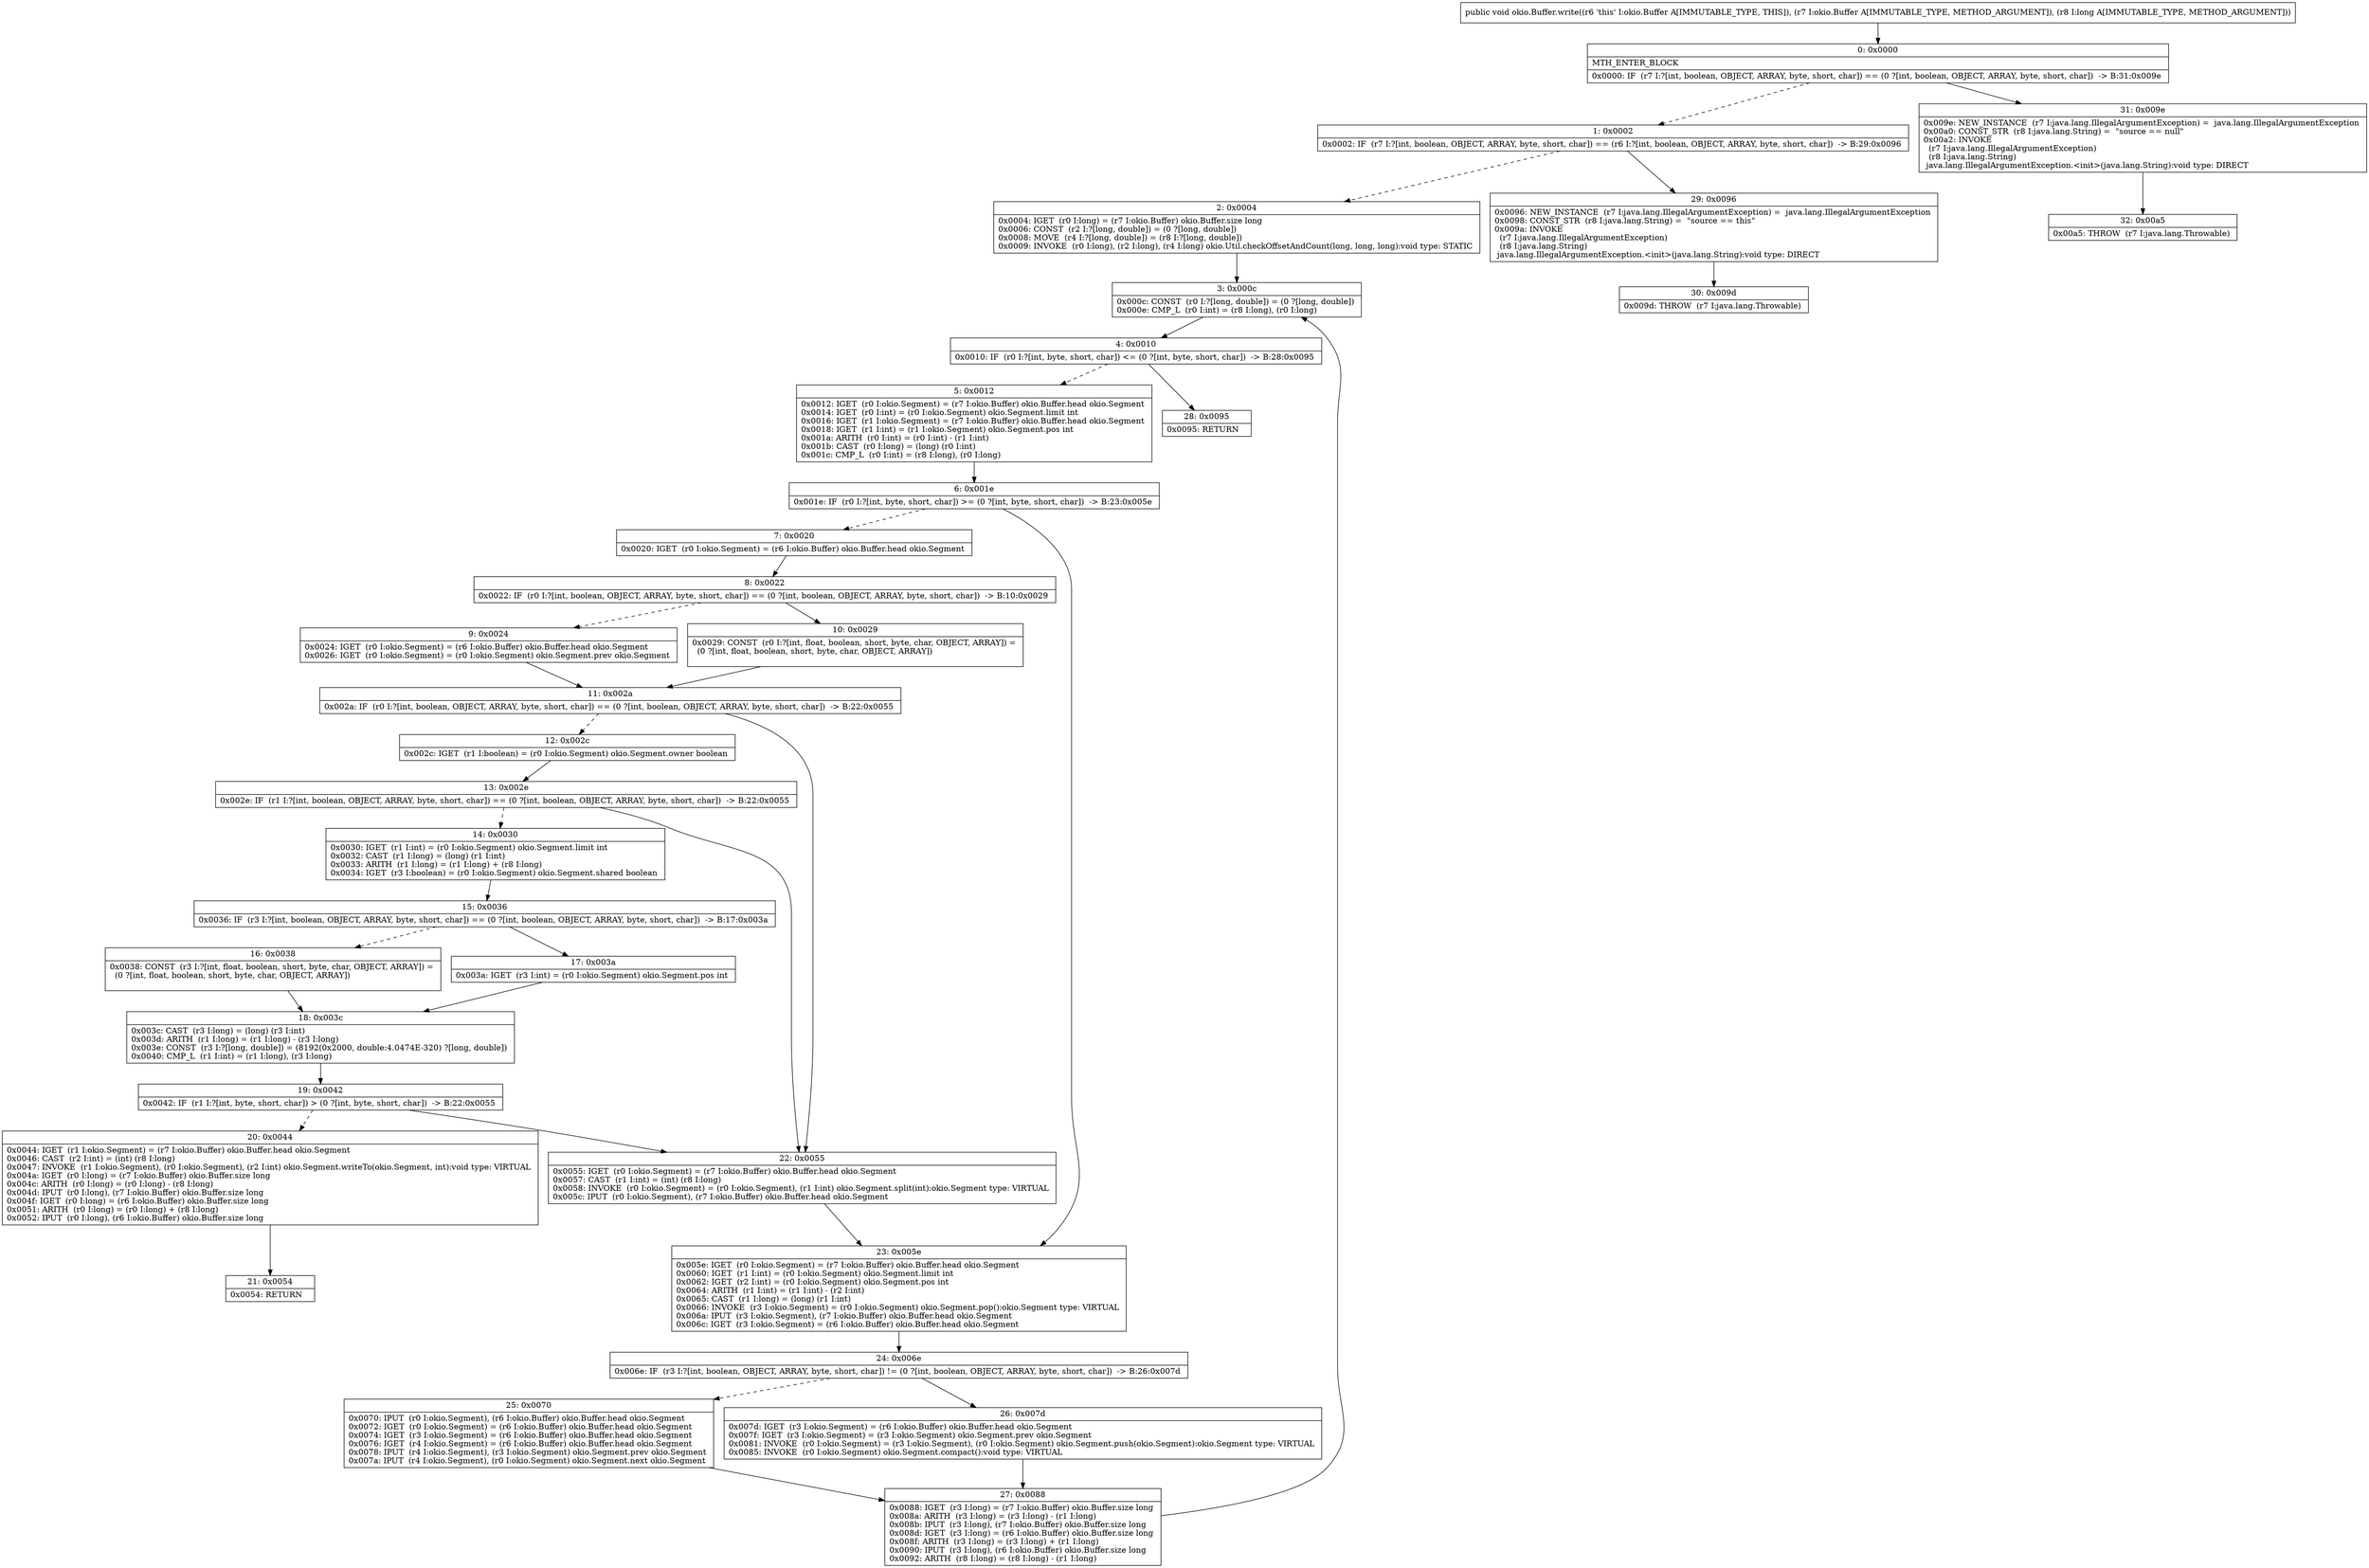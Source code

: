 digraph "CFG forokio.Buffer.write(Lokio\/Buffer;J)V" {
Node_0 [shape=record,label="{0\:\ 0x0000|MTH_ENTER_BLOCK\l|0x0000: IF  (r7 I:?[int, boolean, OBJECT, ARRAY, byte, short, char]) == (0 ?[int, boolean, OBJECT, ARRAY, byte, short, char])  \-\> B:31:0x009e \l}"];
Node_1 [shape=record,label="{1\:\ 0x0002|0x0002: IF  (r7 I:?[int, boolean, OBJECT, ARRAY, byte, short, char]) == (r6 I:?[int, boolean, OBJECT, ARRAY, byte, short, char])  \-\> B:29:0x0096 \l}"];
Node_2 [shape=record,label="{2\:\ 0x0004|0x0004: IGET  (r0 I:long) = (r7 I:okio.Buffer) okio.Buffer.size long \l0x0006: CONST  (r2 I:?[long, double]) = (0 ?[long, double]) \l0x0008: MOVE  (r4 I:?[long, double]) = (r8 I:?[long, double]) \l0x0009: INVOKE  (r0 I:long), (r2 I:long), (r4 I:long) okio.Util.checkOffsetAndCount(long, long, long):void type: STATIC \l}"];
Node_3 [shape=record,label="{3\:\ 0x000c|0x000c: CONST  (r0 I:?[long, double]) = (0 ?[long, double]) \l0x000e: CMP_L  (r0 I:int) = (r8 I:long), (r0 I:long) \l}"];
Node_4 [shape=record,label="{4\:\ 0x0010|0x0010: IF  (r0 I:?[int, byte, short, char]) \<= (0 ?[int, byte, short, char])  \-\> B:28:0x0095 \l}"];
Node_5 [shape=record,label="{5\:\ 0x0012|0x0012: IGET  (r0 I:okio.Segment) = (r7 I:okio.Buffer) okio.Buffer.head okio.Segment \l0x0014: IGET  (r0 I:int) = (r0 I:okio.Segment) okio.Segment.limit int \l0x0016: IGET  (r1 I:okio.Segment) = (r7 I:okio.Buffer) okio.Buffer.head okio.Segment \l0x0018: IGET  (r1 I:int) = (r1 I:okio.Segment) okio.Segment.pos int \l0x001a: ARITH  (r0 I:int) = (r0 I:int) \- (r1 I:int) \l0x001b: CAST  (r0 I:long) = (long) (r0 I:int) \l0x001c: CMP_L  (r0 I:int) = (r8 I:long), (r0 I:long) \l}"];
Node_6 [shape=record,label="{6\:\ 0x001e|0x001e: IF  (r0 I:?[int, byte, short, char]) \>= (0 ?[int, byte, short, char])  \-\> B:23:0x005e \l}"];
Node_7 [shape=record,label="{7\:\ 0x0020|0x0020: IGET  (r0 I:okio.Segment) = (r6 I:okio.Buffer) okio.Buffer.head okio.Segment \l}"];
Node_8 [shape=record,label="{8\:\ 0x0022|0x0022: IF  (r0 I:?[int, boolean, OBJECT, ARRAY, byte, short, char]) == (0 ?[int, boolean, OBJECT, ARRAY, byte, short, char])  \-\> B:10:0x0029 \l}"];
Node_9 [shape=record,label="{9\:\ 0x0024|0x0024: IGET  (r0 I:okio.Segment) = (r6 I:okio.Buffer) okio.Buffer.head okio.Segment \l0x0026: IGET  (r0 I:okio.Segment) = (r0 I:okio.Segment) okio.Segment.prev okio.Segment \l}"];
Node_10 [shape=record,label="{10\:\ 0x0029|0x0029: CONST  (r0 I:?[int, float, boolean, short, byte, char, OBJECT, ARRAY]) = \l  (0 ?[int, float, boolean, short, byte, char, OBJECT, ARRAY])\l \l}"];
Node_11 [shape=record,label="{11\:\ 0x002a|0x002a: IF  (r0 I:?[int, boolean, OBJECT, ARRAY, byte, short, char]) == (0 ?[int, boolean, OBJECT, ARRAY, byte, short, char])  \-\> B:22:0x0055 \l}"];
Node_12 [shape=record,label="{12\:\ 0x002c|0x002c: IGET  (r1 I:boolean) = (r0 I:okio.Segment) okio.Segment.owner boolean \l}"];
Node_13 [shape=record,label="{13\:\ 0x002e|0x002e: IF  (r1 I:?[int, boolean, OBJECT, ARRAY, byte, short, char]) == (0 ?[int, boolean, OBJECT, ARRAY, byte, short, char])  \-\> B:22:0x0055 \l}"];
Node_14 [shape=record,label="{14\:\ 0x0030|0x0030: IGET  (r1 I:int) = (r0 I:okio.Segment) okio.Segment.limit int \l0x0032: CAST  (r1 I:long) = (long) (r1 I:int) \l0x0033: ARITH  (r1 I:long) = (r1 I:long) + (r8 I:long) \l0x0034: IGET  (r3 I:boolean) = (r0 I:okio.Segment) okio.Segment.shared boolean \l}"];
Node_15 [shape=record,label="{15\:\ 0x0036|0x0036: IF  (r3 I:?[int, boolean, OBJECT, ARRAY, byte, short, char]) == (0 ?[int, boolean, OBJECT, ARRAY, byte, short, char])  \-\> B:17:0x003a \l}"];
Node_16 [shape=record,label="{16\:\ 0x0038|0x0038: CONST  (r3 I:?[int, float, boolean, short, byte, char, OBJECT, ARRAY]) = \l  (0 ?[int, float, boolean, short, byte, char, OBJECT, ARRAY])\l \l}"];
Node_17 [shape=record,label="{17\:\ 0x003a|0x003a: IGET  (r3 I:int) = (r0 I:okio.Segment) okio.Segment.pos int \l}"];
Node_18 [shape=record,label="{18\:\ 0x003c|0x003c: CAST  (r3 I:long) = (long) (r3 I:int) \l0x003d: ARITH  (r1 I:long) = (r1 I:long) \- (r3 I:long) \l0x003e: CONST  (r3 I:?[long, double]) = (8192(0x2000, double:4.0474E\-320) ?[long, double]) \l0x0040: CMP_L  (r1 I:int) = (r1 I:long), (r3 I:long) \l}"];
Node_19 [shape=record,label="{19\:\ 0x0042|0x0042: IF  (r1 I:?[int, byte, short, char]) \> (0 ?[int, byte, short, char])  \-\> B:22:0x0055 \l}"];
Node_20 [shape=record,label="{20\:\ 0x0044|0x0044: IGET  (r1 I:okio.Segment) = (r7 I:okio.Buffer) okio.Buffer.head okio.Segment \l0x0046: CAST  (r2 I:int) = (int) (r8 I:long) \l0x0047: INVOKE  (r1 I:okio.Segment), (r0 I:okio.Segment), (r2 I:int) okio.Segment.writeTo(okio.Segment, int):void type: VIRTUAL \l0x004a: IGET  (r0 I:long) = (r7 I:okio.Buffer) okio.Buffer.size long \l0x004c: ARITH  (r0 I:long) = (r0 I:long) \- (r8 I:long) \l0x004d: IPUT  (r0 I:long), (r7 I:okio.Buffer) okio.Buffer.size long \l0x004f: IGET  (r0 I:long) = (r6 I:okio.Buffer) okio.Buffer.size long \l0x0051: ARITH  (r0 I:long) = (r0 I:long) + (r8 I:long) \l0x0052: IPUT  (r0 I:long), (r6 I:okio.Buffer) okio.Buffer.size long \l}"];
Node_21 [shape=record,label="{21\:\ 0x0054|0x0054: RETURN   \l}"];
Node_22 [shape=record,label="{22\:\ 0x0055|0x0055: IGET  (r0 I:okio.Segment) = (r7 I:okio.Buffer) okio.Buffer.head okio.Segment \l0x0057: CAST  (r1 I:int) = (int) (r8 I:long) \l0x0058: INVOKE  (r0 I:okio.Segment) = (r0 I:okio.Segment), (r1 I:int) okio.Segment.split(int):okio.Segment type: VIRTUAL \l0x005c: IPUT  (r0 I:okio.Segment), (r7 I:okio.Buffer) okio.Buffer.head okio.Segment \l}"];
Node_23 [shape=record,label="{23\:\ 0x005e|0x005e: IGET  (r0 I:okio.Segment) = (r7 I:okio.Buffer) okio.Buffer.head okio.Segment \l0x0060: IGET  (r1 I:int) = (r0 I:okio.Segment) okio.Segment.limit int \l0x0062: IGET  (r2 I:int) = (r0 I:okio.Segment) okio.Segment.pos int \l0x0064: ARITH  (r1 I:int) = (r1 I:int) \- (r2 I:int) \l0x0065: CAST  (r1 I:long) = (long) (r1 I:int) \l0x0066: INVOKE  (r3 I:okio.Segment) = (r0 I:okio.Segment) okio.Segment.pop():okio.Segment type: VIRTUAL \l0x006a: IPUT  (r3 I:okio.Segment), (r7 I:okio.Buffer) okio.Buffer.head okio.Segment \l0x006c: IGET  (r3 I:okio.Segment) = (r6 I:okio.Buffer) okio.Buffer.head okio.Segment \l}"];
Node_24 [shape=record,label="{24\:\ 0x006e|0x006e: IF  (r3 I:?[int, boolean, OBJECT, ARRAY, byte, short, char]) != (0 ?[int, boolean, OBJECT, ARRAY, byte, short, char])  \-\> B:26:0x007d \l}"];
Node_25 [shape=record,label="{25\:\ 0x0070|0x0070: IPUT  (r0 I:okio.Segment), (r6 I:okio.Buffer) okio.Buffer.head okio.Segment \l0x0072: IGET  (r0 I:okio.Segment) = (r6 I:okio.Buffer) okio.Buffer.head okio.Segment \l0x0074: IGET  (r3 I:okio.Segment) = (r6 I:okio.Buffer) okio.Buffer.head okio.Segment \l0x0076: IGET  (r4 I:okio.Segment) = (r6 I:okio.Buffer) okio.Buffer.head okio.Segment \l0x0078: IPUT  (r4 I:okio.Segment), (r3 I:okio.Segment) okio.Segment.prev okio.Segment \l0x007a: IPUT  (r4 I:okio.Segment), (r0 I:okio.Segment) okio.Segment.next okio.Segment \l}"];
Node_26 [shape=record,label="{26\:\ 0x007d|0x007d: IGET  (r3 I:okio.Segment) = (r6 I:okio.Buffer) okio.Buffer.head okio.Segment \l0x007f: IGET  (r3 I:okio.Segment) = (r3 I:okio.Segment) okio.Segment.prev okio.Segment \l0x0081: INVOKE  (r0 I:okio.Segment) = (r3 I:okio.Segment), (r0 I:okio.Segment) okio.Segment.push(okio.Segment):okio.Segment type: VIRTUAL \l0x0085: INVOKE  (r0 I:okio.Segment) okio.Segment.compact():void type: VIRTUAL \l}"];
Node_27 [shape=record,label="{27\:\ 0x0088|0x0088: IGET  (r3 I:long) = (r7 I:okio.Buffer) okio.Buffer.size long \l0x008a: ARITH  (r3 I:long) = (r3 I:long) \- (r1 I:long) \l0x008b: IPUT  (r3 I:long), (r7 I:okio.Buffer) okio.Buffer.size long \l0x008d: IGET  (r3 I:long) = (r6 I:okio.Buffer) okio.Buffer.size long \l0x008f: ARITH  (r3 I:long) = (r3 I:long) + (r1 I:long) \l0x0090: IPUT  (r3 I:long), (r6 I:okio.Buffer) okio.Buffer.size long \l0x0092: ARITH  (r8 I:long) = (r8 I:long) \- (r1 I:long) \l}"];
Node_28 [shape=record,label="{28\:\ 0x0095|0x0095: RETURN   \l}"];
Node_29 [shape=record,label="{29\:\ 0x0096|0x0096: NEW_INSTANCE  (r7 I:java.lang.IllegalArgumentException) =  java.lang.IllegalArgumentException \l0x0098: CONST_STR  (r8 I:java.lang.String) =  \"source == this\" \l0x009a: INVOKE  \l  (r7 I:java.lang.IllegalArgumentException)\l  (r8 I:java.lang.String)\l java.lang.IllegalArgumentException.\<init\>(java.lang.String):void type: DIRECT \l}"];
Node_30 [shape=record,label="{30\:\ 0x009d|0x009d: THROW  (r7 I:java.lang.Throwable) \l}"];
Node_31 [shape=record,label="{31\:\ 0x009e|0x009e: NEW_INSTANCE  (r7 I:java.lang.IllegalArgumentException) =  java.lang.IllegalArgumentException \l0x00a0: CONST_STR  (r8 I:java.lang.String) =  \"source == null\" \l0x00a2: INVOKE  \l  (r7 I:java.lang.IllegalArgumentException)\l  (r8 I:java.lang.String)\l java.lang.IllegalArgumentException.\<init\>(java.lang.String):void type: DIRECT \l}"];
Node_32 [shape=record,label="{32\:\ 0x00a5|0x00a5: THROW  (r7 I:java.lang.Throwable) \l}"];
MethodNode[shape=record,label="{public void okio.Buffer.write((r6 'this' I:okio.Buffer A[IMMUTABLE_TYPE, THIS]), (r7 I:okio.Buffer A[IMMUTABLE_TYPE, METHOD_ARGUMENT]), (r8 I:long A[IMMUTABLE_TYPE, METHOD_ARGUMENT])) }"];
MethodNode -> Node_0;
Node_0 -> Node_1[style=dashed];
Node_0 -> Node_31;
Node_1 -> Node_2[style=dashed];
Node_1 -> Node_29;
Node_2 -> Node_3;
Node_3 -> Node_4;
Node_4 -> Node_5[style=dashed];
Node_4 -> Node_28;
Node_5 -> Node_6;
Node_6 -> Node_7[style=dashed];
Node_6 -> Node_23;
Node_7 -> Node_8;
Node_8 -> Node_9[style=dashed];
Node_8 -> Node_10;
Node_9 -> Node_11;
Node_10 -> Node_11;
Node_11 -> Node_12[style=dashed];
Node_11 -> Node_22;
Node_12 -> Node_13;
Node_13 -> Node_14[style=dashed];
Node_13 -> Node_22;
Node_14 -> Node_15;
Node_15 -> Node_16[style=dashed];
Node_15 -> Node_17;
Node_16 -> Node_18;
Node_17 -> Node_18;
Node_18 -> Node_19;
Node_19 -> Node_20[style=dashed];
Node_19 -> Node_22;
Node_20 -> Node_21;
Node_22 -> Node_23;
Node_23 -> Node_24;
Node_24 -> Node_25[style=dashed];
Node_24 -> Node_26;
Node_25 -> Node_27;
Node_26 -> Node_27;
Node_27 -> Node_3;
Node_29 -> Node_30;
Node_31 -> Node_32;
}


